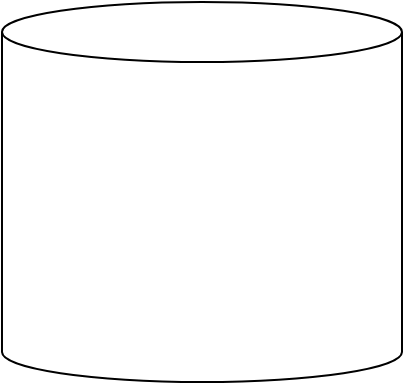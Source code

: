 <mxfile version="13.7.1" type="github">
  <diagram id="W88eanfCoZP4laELhQ74" name="Page-1">
    <mxGraphModel dx="1422" dy="737" grid="1" gridSize="10" guides="1" tooltips="1" connect="1" arrows="1" fold="1" page="1" pageScale="1" pageWidth="827" pageHeight="1169" math="0" shadow="0">
      <root>
        <mxCell id="0" />
        <mxCell id="1" parent="0" />
        <mxCell id="wzI2dLCdWsfnRLNN0dCt-1" value="" style="shape=cylinder3;whiteSpace=wrap;html=1;boundedLbl=1;backgroundOutline=1;size=15;" vertex="1" parent="1">
          <mxGeometry x="60" y="80" width="200" height="190" as="geometry" />
        </mxCell>
      </root>
    </mxGraphModel>
  </diagram>
</mxfile>
